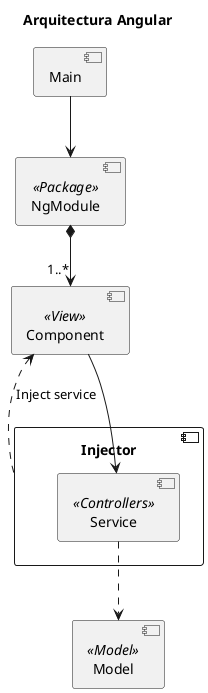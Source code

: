 @startuml

title "Arquitectura Angular"

component Main
component NgModule <<Package>> 
component C as "Component" <<View>>
component Injector {
    component Service <<Controllers>>
}
component Model <<Model>> 

Main --> NgModule
NgModule *--> "1..*" C
Injector .up.> C : Inject service
C -down-> Service
Service ..> Model

@enduml